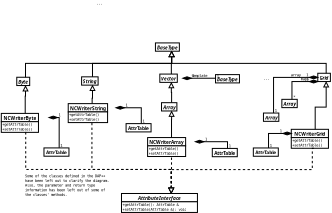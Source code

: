 <?xml version="1.0"?>
<diagram xmlns:dia="http://www.lysator.liu.se/~alla/dia/">
  <diagramdata>
    <attribute name="background">
      <color val="#ffffff"/>
    </attribute>
    <attribute name="paper">
      <composite type="paper">
        <attribute name="name">
          <string>#Letter#</string>
        </attribute>
        <attribute name="tmargin">
          <real val="2.54"/>
        </attribute>
        <attribute name="bmargin">
          <real val="2.54"/>
        </attribute>
        <attribute name="lmargin">
          <real val="2.54"/>
        </attribute>
        <attribute name="rmargin">
          <real val="2.54"/>
        </attribute>
        <attribute name="is_portrait">
          <boolean val="true"/>
        </attribute>
        <attribute name="scaling">
          <real val="0.289"/>
        </attribute>
        <attribute name="fitto">
          <boolean val="true"/>
        </attribute>
        <attribute name="fitwidth">
          <int val="1"/>
        </attribute>
        <attribute name="fitheight">
          <int val="1"/>
        </attribute>
      </composite>
    </attribute>
    <attribute name="grid">
      <composite type="grid">
        <attribute name="width_x">
          <real val="1"/>
        </attribute>
        <attribute name="width_y">
          <real val="1"/>
        </attribute>
        <attribute name="visible_x">
          <int val="1"/>
        </attribute>
        <attribute name="visible_y">
          <int val="1"/>
        </attribute>
      </composite>
    </attribute>
    <attribute name="guides">
      <composite type="guides">
        <attribute name="hguides"/>
        <attribute name="vguides"/>
      </composite>
    </attribute>
  </diagramdata>
  <layer name="Background" visible="true">
    <object type="UML - Class" version="0" id="O0">
      <attribute name="obj_pos">
        <point val="21.665,4.246"/>
      </attribute>
      <attribute name="obj_bb">
        <rectangle val="21.615,4.196;27.181,5.696"/>
      </attribute>
      <attribute name="elem_corner">
        <point val="21.665,4.246"/>
      </attribute>
      <attribute name="elem_width">
        <real val="5.466"/>
      </attribute>
      <attribute name="elem_height">
        <real val="1.4"/>
      </attribute>
      <attribute name="name">
        <string>#BaseType#</string>
      </attribute>
      <attribute name="stereotype">
        <string/>
      </attribute>
      <attribute name="abstract">
        <boolean val="true"/>
      </attribute>
      <attribute name="suppress_attributes">
        <boolean val="false"/>
      </attribute>
      <attribute name="suppress_operations">
        <boolean val="false"/>
      </attribute>
      <attribute name="visible_attributes">
        <boolean val="false"/>
      </attribute>
      <attribute name="visible_operations">
        <boolean val="false"/>
      </attribute>
      <attribute name="attributes"/>
      <attribute name="operations"/>
      <attribute name="template">
        <boolean val="false"/>
      </attribute>
      <attribute name="templates"/>
    </object>
    <object type="UML - Class" version="0" id="O1">
      <attribute name="obj_pos">
        <point val="-1.743,10.041"/>
      </attribute>
      <attribute name="obj_bb">
        <rectangle val="-1.793,9.991;1.258,11.491"/>
      </attribute>
      <attribute name="elem_corner">
        <point val="-1.743,10.041"/>
      </attribute>
      <attribute name="elem_width">
        <real val="2.951"/>
      </attribute>
      <attribute name="elem_height">
        <real val="1.4"/>
      </attribute>
      <attribute name="name">
        <string>#Byte#</string>
      </attribute>
      <attribute name="stereotype">
        <string/>
      </attribute>
      <attribute name="abstract">
        <boolean val="true"/>
      </attribute>
      <attribute name="suppress_attributes">
        <boolean val="false"/>
      </attribute>
      <attribute name="suppress_operations">
        <boolean val="false"/>
      </attribute>
      <attribute name="visible_attributes">
        <boolean val="false"/>
      </attribute>
      <attribute name="visible_operations">
        <boolean val="false"/>
      </attribute>
      <attribute name="attributes"/>
      <attribute name="operations"/>
      <attribute name="template">
        <boolean val="false"/>
      </attribute>
      <attribute name="templates"/>
    </object>
    <object type="UML - Class" version="0" id="O2">
      <attribute name="obj_pos">
        <point val="9.201,9.971"/>
      </attribute>
      <attribute name="obj_bb">
        <rectangle val="9.151,9.921;12.929,11.421"/>
      </attribute>
      <attribute name="elem_corner">
        <point val="9.201,9.971"/>
      </attribute>
      <attribute name="elem_width">
        <real val="3.679"/>
      </attribute>
      <attribute name="elem_height">
        <real val="1.4"/>
      </attribute>
      <attribute name="name">
        <string>#String#</string>
      </attribute>
      <attribute name="stereotype">
        <string/>
      </attribute>
      <attribute name="abstract">
        <boolean val="true"/>
      </attribute>
      <attribute name="suppress_attributes">
        <boolean val="false"/>
      </attribute>
      <attribute name="suppress_operations">
        <boolean val="false"/>
      </attribute>
      <attribute name="visible_attributes">
        <boolean val="false"/>
      </attribute>
      <attribute name="visible_operations">
        <boolean val="false"/>
      </attribute>
      <attribute name="attributes"/>
      <attribute name="operations"/>
      <attribute name="template">
        <boolean val="false"/>
      </attribute>
      <attribute name="templates"/>
    </object>
    <object type="UML - Class" version="0" id="O3">
      <attribute name="obj_pos">
        <point val="22.692,14.334"/>
      </attribute>
      <attribute name="obj_bb">
        <rectangle val="22.642,14.284;26.148,15.784"/>
      </attribute>
      <attribute name="elem_corner">
        <point val="22.692,14.334"/>
      </attribute>
      <attribute name="elem_width">
        <real val="3.406"/>
      </attribute>
      <attribute name="elem_height">
        <real val="1.4"/>
      </attribute>
      <attribute name="name">
        <string>#Array#</string>
      </attribute>
      <attribute name="stereotype">
        <string/>
      </attribute>
      <attribute name="abstract">
        <boolean val="true"/>
      </attribute>
      <attribute name="suppress_attributes">
        <boolean val="false"/>
      </attribute>
      <attribute name="suppress_operations">
        <boolean val="false"/>
      </attribute>
      <attribute name="visible_attributes">
        <boolean val="false"/>
      </attribute>
      <attribute name="visible_operations">
        <boolean val="false"/>
      </attribute>
      <attribute name="attributes"/>
      <attribute name="operations"/>
      <attribute name="template">
        <boolean val="false"/>
      </attribute>
      <attribute name="templates"/>
    </object>
    <object type="UML - Class" version="0" id="O4">
      <attribute name="obj_pos">
        <point val="31.81,9.596"/>
      </attribute>
      <attribute name="obj_bb">
        <rectangle val="31.76,9.546;37.326,11.046"/>
      </attribute>
      <attribute name="elem_corner">
        <point val="31.81,9.596"/>
      </attribute>
      <attribute name="elem_width">
        <real val="5.466"/>
      </attribute>
      <attribute name="elem_height">
        <real val="1.4"/>
      </attribute>
      <attribute name="name">
        <string>#BaseType#</string>
      </attribute>
      <attribute name="stereotype">
        <string/>
      </attribute>
      <attribute name="abstract">
        <boolean val="true"/>
      </attribute>
      <attribute name="suppress_attributes">
        <boolean val="false"/>
      </attribute>
      <attribute name="suppress_operations">
        <boolean val="false"/>
      </attribute>
      <attribute name="visible_attributes">
        <boolean val="false"/>
      </attribute>
      <attribute name="visible_operations">
        <boolean val="false"/>
      </attribute>
      <attribute name="attributes"/>
      <attribute name="operations"/>
      <attribute name="template">
        <boolean val="false"/>
      </attribute>
      <attribute name="templates"/>
    </object>
    <object type="UML - Association" version="0" id="O5">
      <attribute name="obj_pos">
        <point val="26.296,10.205"/>
      </attribute>
      <attribute name="obj_bb">
        <rectangle val="24.846,8.755;33.26,11.746"/>
      </attribute>
      <attribute name="orth_points">
        <point val="26.296,10.205"/>
        <point val="31.81,10.205"/>
        <point val="31.81,10.296"/>
      </attribute>
      <attribute name="orth_orient">
        <enum val="0"/>
        <enum val="1"/>
      </attribute>
      <attribute name="name">
        <string>#template#</string>
      </attribute>
      <attribute name="direction">
        <enum val="0"/>
      </attribute>
      <attribute name="ends">
        <composite>
          <attribute name="role">
            <string/>
          </attribute>
          <attribute name="multiplicity">
            <string>#1#</string>
          </attribute>
          <attribute name="arrow">
            <boolean val="false"/>
          </attribute>
          <attribute name="aggregate">
            <enum val="2"/>
          </attribute>
        </composite>
        <composite>
          <attribute name="role">
            <string/>
          </attribute>
          <attribute name="multiplicity">
            <string>#1#</string>
          </attribute>
          <attribute name="arrow">
            <boolean val="false"/>
          </attribute>
          <attribute name="aggregate">
            <enum val="0"/>
          </attribute>
        </composite>
      </attribute>
      <connections>
        <connection handle="0" to="O15" connection="4"/>
        <connection handle="1" to="O4" connection="3"/>
      </connections>
    </object>
    <object type="UML - Class" version="0" id="O6">
      <attribute name="obj_pos">
        <point val="49.069,9.367"/>
      </attribute>
      <attribute name="obj_bb">
        <rectangle val="49.019,9.317;51.949,10.817"/>
      </attribute>
      <attribute name="elem_corner">
        <point val="49.069,9.367"/>
      </attribute>
      <attribute name="elem_width">
        <real val="2.83"/>
      </attribute>
      <attribute name="elem_height">
        <real val="1.4"/>
      </attribute>
      <attribute name="name">
        <string>#Grid#</string>
      </attribute>
      <attribute name="stereotype">
        <string/>
      </attribute>
      <attribute name="abstract">
        <boolean val="true"/>
      </attribute>
      <attribute name="suppress_attributes">
        <boolean val="false"/>
      </attribute>
      <attribute name="suppress_operations">
        <boolean val="false"/>
      </attribute>
      <attribute name="visible_attributes">
        <boolean val="false"/>
      </attribute>
      <attribute name="visible_operations">
        <boolean val="false"/>
      </attribute>
      <attribute name="attributes"/>
      <attribute name="operations"/>
      <attribute name="template">
        <boolean val="false"/>
      </attribute>
      <attribute name="templates"/>
    </object>
    <object type="UML - Class" version="0" id="O7">
      <attribute name="obj_pos">
        <point val="39.899,16.082"/>
      </attribute>
      <attribute name="obj_bb">
        <rectangle val="39.849,16.032;43.355,17.532"/>
      </attribute>
      <attribute name="elem_corner">
        <point val="39.899,16.082"/>
      </attribute>
      <attribute name="elem_width">
        <real val="3.406"/>
      </attribute>
      <attribute name="elem_height">
        <real val="1.4"/>
      </attribute>
      <attribute name="name">
        <string>#Array#</string>
      </attribute>
      <attribute name="stereotype">
        <string/>
      </attribute>
      <attribute name="abstract">
        <boolean val="true"/>
      </attribute>
      <attribute name="suppress_attributes">
        <boolean val="false"/>
      </attribute>
      <attribute name="suppress_operations">
        <boolean val="false"/>
      </attribute>
      <attribute name="visible_attributes">
        <boolean val="false"/>
      </attribute>
      <attribute name="visible_operations">
        <boolean val="false"/>
      </attribute>
      <attribute name="attributes"/>
      <attribute name="operations"/>
      <attribute name="template">
        <boolean val="false"/>
      </attribute>
      <attribute name="templates"/>
    </object>
    <object type="UML - Association" version="0" id="O8">
      <attribute name="obj_pos">
        <point val="49.069,10.067"/>
      </attribute>
      <attribute name="obj_bb">
        <rectangle val="40.152,8.617;50.519,17.532"/>
      </attribute>
      <attribute name="orth_points">
        <point val="49.069,10.067"/>
        <point val="41.602,10.067"/>
        <point val="41.602,16.082"/>
      </attribute>
      <attribute name="orth_orient">
        <enum val="0"/>
        <enum val="1"/>
      </attribute>
      <attribute name="name">
        <string>#array#</string>
      </attribute>
      <attribute name="direction">
        <enum val="0"/>
      </attribute>
      <attribute name="ends">
        <composite>
          <attribute name="role">
            <string/>
          </attribute>
          <attribute name="multiplicity">
            <string>#1#</string>
          </attribute>
          <attribute name="arrow">
            <boolean val="false"/>
          </attribute>
          <attribute name="aggregate">
            <enum val="2"/>
          </attribute>
        </composite>
        <composite>
          <attribute name="role">
            <string/>
          </attribute>
          <attribute name="multiplicity">
            <string>#1#</string>
          </attribute>
          <attribute name="arrow">
            <boolean val="false"/>
          </attribute>
          <attribute name="aggregate">
            <enum val="0"/>
          </attribute>
        </composite>
      </attribute>
      <connections>
        <connection handle="0" to="O6" connection="3"/>
        <connection handle="1" to="O7" connection="1"/>
      </connections>
    </object>
    <object type="UML - Class" version="0" id="O9">
      <attribute name="obj_pos">
        <point val="43.006,13.769"/>
      </attribute>
      <attribute name="obj_bb">
        <rectangle val="42.956,13.719;46.462,15.219"/>
      </attribute>
      <attribute name="elem_corner">
        <point val="43.006,13.769"/>
      </attribute>
      <attribute name="elem_width">
        <real val="3.406"/>
      </attribute>
      <attribute name="elem_height">
        <real val="1.4"/>
      </attribute>
      <attribute name="name">
        <string>#Array#</string>
      </attribute>
      <attribute name="stereotype">
        <string/>
      </attribute>
      <attribute name="abstract">
        <boolean val="true"/>
      </attribute>
      <attribute name="suppress_attributes">
        <boolean val="false"/>
      </attribute>
      <attribute name="suppress_operations">
        <boolean val="false"/>
      </attribute>
      <attribute name="visible_attributes">
        <boolean val="false"/>
      </attribute>
      <attribute name="visible_operations">
        <boolean val="false"/>
      </attribute>
      <attribute name="attributes"/>
      <attribute name="operations"/>
      <attribute name="template">
        <boolean val="false"/>
      </attribute>
      <attribute name="templates"/>
    </object>
    <object type="UML - Association" version="0" id="O10">
      <attribute name="obj_pos">
        <point val="49.069,10.767"/>
      </attribute>
      <attribute name="obj_bb">
        <rectangle val="43.259,9.317;50.519,15.219"/>
      </attribute>
      <attribute name="orth_points">
        <point val="49.069,10.767"/>
        <point val="44.709,10.767"/>
        <point val="44.709,13.769"/>
      </attribute>
      <attribute name="orth_orient">
        <enum val="0"/>
        <enum val="1"/>
      </attribute>
      <attribute name="name">
        <string>#maps#</string>
      </attribute>
      <attribute name="direction">
        <enum val="0"/>
      </attribute>
      <attribute name="ends">
        <composite>
          <attribute name="role">
            <string/>
          </attribute>
          <attribute name="multiplicity">
            <string>#1#</string>
          </attribute>
          <attribute name="arrow">
            <boolean val="false"/>
          </attribute>
          <attribute name="aggregate">
            <enum val="2"/>
          </attribute>
        </composite>
        <composite>
          <attribute name="role">
            <string/>
          </attribute>
          <attribute name="multiplicity">
            <string>#*#</string>
          </attribute>
          <attribute name="arrow">
            <boolean val="false"/>
          </attribute>
          <attribute name="aggregate">
            <enum val="0"/>
          </attribute>
        </composite>
      </attribute>
      <connections>
        <connection handle="0" to="O6" connection="5"/>
        <connection handle="1" to="O9" connection="1"/>
      </connections>
    </object>
    <object type="UML - Generalization" version="0" id="O11">
      <attribute name="obj_pos">
        <point val="24.398,5.646"/>
      </attribute>
      <attribute name="obj_bb">
        <rectangle val="-1.118,4.796;25.248,10.891"/>
      </attribute>
      <attribute name="orth_points">
        <point val="24.398,5.646"/>
        <point val="24.398,7.7"/>
        <point val="-0.268,7.7"/>
        <point val="-0.268,10.041"/>
      </attribute>
      <attribute name="orth_orient">
        <enum val="1"/>
        <enum val="0"/>
        <enum val="1"/>
      </attribute>
      <attribute name="name">
        <string/>
      </attribute>
      <attribute name="stereotype">
        <string/>
      </attribute>
      <connections>
        <connection handle="0" to="O0" connection="6"/>
        <connection handle="1" to="O1" connection="1"/>
      </connections>
    </object>
    <object type="UML - Generalization" version="0" id="O12">
      <attribute name="obj_pos">
        <point val="24.398,5.646"/>
      </attribute>
      <attribute name="obj_bb">
        <rectangle val="10.19,4.796;25.248,10.821"/>
      </attribute>
      <attribute name="orth_points">
        <point val="24.398,5.646"/>
        <point val="24.398,7.7"/>
        <point val="11.04,7.7"/>
        <point val="11.04,9.971"/>
      </attribute>
      <attribute name="orth_orient">
        <enum val="1"/>
        <enum val="0"/>
        <enum val="1"/>
      </attribute>
      <attribute name="name">
        <string/>
      </attribute>
      <attribute name="stereotype">
        <string/>
      </attribute>
      <connections>
        <connection handle="0" to="O0" connection="6"/>
        <connection handle="1" to="O2" connection="1"/>
      </connections>
    </object>
    <object type="UML - Generalization" version="0" id="O13">
      <attribute name="obj_pos">
        <point val="24.398,5.646"/>
      </attribute>
      <attribute name="obj_bb">
        <rectangle val="23.5,4.796;25.248,10.355"/>
      </attribute>
      <attribute name="orth_points">
        <point val="24.398,5.646"/>
        <point val="24.398,7.7"/>
        <point val="24.35,7.7"/>
        <point val="24.35,9.505"/>
      </attribute>
      <attribute name="orth_orient">
        <enum val="1"/>
        <enum val="0"/>
        <enum val="1"/>
      </attribute>
      <attribute name="name">
        <string/>
      </attribute>
      <attribute name="stereotype">
        <string/>
      </attribute>
      <connections>
        <connection handle="0" to="O0" connection="6"/>
        <connection handle="1" to="O15" connection="1"/>
      </connections>
    </object>
    <object type="UML - Generalization" version="0" id="O14">
      <attribute name="obj_pos">
        <point val="24.398,5.646"/>
      </attribute>
      <attribute name="obj_bb">
        <rectangle val="23.548,4.796;51.334,10.217"/>
      </attribute>
      <attribute name="orth_points">
        <point val="24.398,5.646"/>
        <point val="24.398,7.7"/>
        <point val="50.484,7.7"/>
        <point val="50.484,9.367"/>
      </attribute>
      <attribute name="orth_orient">
        <enum val="1"/>
        <enum val="0"/>
        <enum val="1"/>
      </attribute>
      <attribute name="name">
        <string/>
      </attribute>
      <attribute name="stereotype">
        <string/>
      </attribute>
      <connections>
        <connection handle="0" to="O0" connection="6"/>
        <connection handle="1" to="O6" connection="1"/>
      </connections>
    </object>
    <object type="UML - Class" version="0" id="O15">
      <attribute name="obj_pos">
        <point val="22.405,9.505"/>
      </attribute>
      <attribute name="obj_bb">
        <rectangle val="22.355,9.455;26.346,10.955"/>
      </attribute>
      <attribute name="elem_corner">
        <point val="22.405,9.505"/>
      </attribute>
      <attribute name="elem_width">
        <real val="3.891"/>
      </attribute>
      <attribute name="elem_height">
        <real val="1.4"/>
      </attribute>
      <attribute name="name">
        <string>#Vector#</string>
      </attribute>
      <attribute name="stereotype">
        <string/>
      </attribute>
      <attribute name="abstract">
        <boolean val="true"/>
      </attribute>
      <attribute name="suppress_attributes">
        <boolean val="false"/>
      </attribute>
      <attribute name="suppress_operations">
        <boolean val="false"/>
      </attribute>
      <attribute name="visible_attributes">
        <boolean val="false"/>
      </attribute>
      <attribute name="visible_operations">
        <boolean val="false"/>
      </attribute>
      <attribute name="attributes"/>
      <attribute name="operations"/>
      <attribute name="template">
        <boolean val="false"/>
      </attribute>
      <attribute name="templates"/>
    </object>
    <object type="UML - Generalization" version="0" id="O16">
      <attribute name="obj_pos">
        <point val="24.35,10.905"/>
      </attribute>
      <attribute name="obj_bb">
        <rectangle val="23.5,10.055;25.245,15.184"/>
      </attribute>
      <attribute name="orth_points">
        <point val="24.35,10.905"/>
        <point val="24.35,12.592"/>
        <point val="24.395,12.592"/>
        <point val="24.395,14.334"/>
      </attribute>
      <attribute name="orth_orient">
        <enum val="1"/>
        <enum val="0"/>
        <enum val="1"/>
      </attribute>
      <attribute name="name">
        <string/>
      </attribute>
      <attribute name="stereotype">
        <string/>
      </attribute>
      <connections>
        <connection handle="0" to="O15" connection="6"/>
        <connection handle="1" to="O3" connection="1"/>
      </connections>
    </object>
    <object type="UML - Class" version="0" id="O17">
      <attribute name="obj_pos">
        <point val="15.935,29.662"/>
      </attribute>
      <attribute name="obj_bb">
        <rectangle val="15.885,29.612;32.784,32.912"/>
      </attribute>
      <attribute name="elem_corner">
        <point val="15.935,29.662"/>
      </attribute>
      <attribute name="elem_width">
        <real val="16.798"/>
      </attribute>
      <attribute name="elem_height">
        <real val="3.2"/>
      </attribute>
      <attribute name="name">
        <string>#AttributeInterface#</string>
      </attribute>
      <attribute name="stereotype">
        <string/>
      </attribute>
      <attribute name="abstract">
        <boolean val="true"/>
      </attribute>
      <attribute name="suppress_attributes">
        <boolean val="false"/>
      </attribute>
      <attribute name="suppress_operations">
        <boolean val="false"/>
      </attribute>
      <attribute name="visible_attributes">
        <boolean val="false"/>
      </attribute>
      <attribute name="visible_operations">
        <boolean val="true"/>
      </attribute>
      <attribute name="attributes"/>
      <attribute name="operations">
        <composite type="umloperation">
          <attribute name="name">
            <string>#getAttrTable#</string>
          </attribute>
          <attribute name="type">
            <string>#AttrTable &amp;#</string>
          </attribute>
          <attribute name="visibility">
            <enum val="0"/>
          </attribute>
          <attribute name="abstract">
            <boolean val="true"/>
          </attribute>
          <attribute name="class_scope">
            <boolean val="false"/>
          </attribute>
          <attribute name="parameters"/>
        </composite>
        <composite type="umloperation">
          <attribute name="name">
            <string>#setAttrTable#</string>
          </attribute>
          <attribute name="type">
            <string>#void#</string>
          </attribute>
          <attribute name="visibility">
            <enum val="0"/>
          </attribute>
          <attribute name="abstract">
            <boolean val="true"/>
          </attribute>
          <attribute name="class_scope">
            <boolean val="false"/>
          </attribute>
          <attribute name="parameters">
            <composite type="umlparameter">
              <attribute name="name">
                <string>##</string>
              </attribute>
              <attribute name="type">
                <string>#AttrTable &amp;#</string>
              </attribute>
              <attribute name="value">
                <string/>
              </attribute>
              <attribute name="kind">
                <enum val="0"/>
              </attribute>
            </composite>
          </attribute>
        </composite>
      </attribute>
      <attribute name="template">
        <boolean val="false"/>
      </attribute>
      <attribute name="templates"/>
    </object>
    <object type="UML - Class" version="0" id="O18">
      <attribute name="obj_pos">
        <point val="-4.354,16.143"/>
      </attribute>
      <attribute name="obj_bb">
        <rectangle val="-4.404,16.093;3.768,19.393"/>
      </attribute>
      <attribute name="elem_corner">
        <point val="-4.354,16.143"/>
      </attribute>
      <attribute name="elem_width">
        <real val="8.072"/>
      </attribute>
      <attribute name="elem_height">
        <real val="3.2"/>
      </attribute>
      <attribute name="name">
        <string>#NCWriterByte#</string>
      </attribute>
      <attribute name="stereotype">
        <string/>
      </attribute>
      <attribute name="abstract">
        <boolean val="false"/>
      </attribute>
      <attribute name="suppress_attributes">
        <boolean val="false"/>
      </attribute>
      <attribute name="suppress_operations">
        <boolean val="false"/>
      </attribute>
      <attribute name="visible_attributes">
        <boolean val="false"/>
      </attribute>
      <attribute name="visible_operations">
        <boolean val="true"/>
      </attribute>
      <attribute name="attributes"/>
      <attribute name="operations">
        <composite type="umloperation">
          <attribute name="name">
            <string>#getAttrTable#</string>
          </attribute>
          <attribute name="type">
            <string/>
          </attribute>
          <attribute name="visibility">
            <enum val="0"/>
          </attribute>
          <attribute name="abstract">
            <boolean val="false"/>
          </attribute>
          <attribute name="class_scope">
            <boolean val="false"/>
          </attribute>
          <attribute name="parameters"/>
        </composite>
        <composite type="umloperation">
          <attribute name="name">
            <string>#setAttrTable#</string>
          </attribute>
          <attribute name="type">
            <string/>
          </attribute>
          <attribute name="visibility">
            <enum val="0"/>
          </attribute>
          <attribute name="abstract">
            <boolean val="false"/>
          </attribute>
          <attribute name="class_scope">
            <boolean val="false"/>
          </attribute>
          <attribute name="parameters"/>
        </composite>
      </attribute>
      <attribute name="template">
        <boolean val="false"/>
      </attribute>
      <attribute name="templates"/>
    </object>
    <object type="UML - Generalization" version="0" id="O19">
      <attribute name="obj_pos">
        <point val="-0.268,11.441"/>
      </attribute>
      <attribute name="obj_bb">
        <rectangle val="-1.168,10.591;0.582,16.993"/>
      </attribute>
      <attribute name="orth_points">
        <point val="-0.268,11.441"/>
        <point val="-0.268,13.228"/>
        <point val="-0.318,13.228"/>
        <point val="-0.318,16.143"/>
      </attribute>
      <attribute name="orth_orient">
        <enum val="1"/>
        <enum val="0"/>
        <enum val="1"/>
      </attribute>
      <attribute name="name">
        <string/>
      </attribute>
      <attribute name="stereotype">
        <string/>
      </attribute>
      <connections>
        <connection handle="0" to="O1" connection="6"/>
        <connection handle="1" to="O18" connection="1"/>
      </connections>
    </object>
    <object type="UML - Class" version="0" id="O20">
      <attribute name="obj_pos">
        <point val="6.944,14.493"/>
      </attribute>
      <attribute name="obj_bb">
        <rectangle val="6.894,14.443;15.066,17.743"/>
      </attribute>
      <attribute name="elem_corner">
        <point val="6.944,14.493"/>
      </attribute>
      <attribute name="elem_width">
        <real val="8.072"/>
      </attribute>
      <attribute name="elem_height">
        <real val="3.2"/>
      </attribute>
      <attribute name="name">
        <string>#NCWriterString#</string>
      </attribute>
      <attribute name="stereotype">
        <string/>
      </attribute>
      <attribute name="abstract">
        <boolean val="false"/>
      </attribute>
      <attribute name="suppress_attributes">
        <boolean val="false"/>
      </attribute>
      <attribute name="suppress_operations">
        <boolean val="false"/>
      </attribute>
      <attribute name="visible_attributes">
        <boolean val="false"/>
      </attribute>
      <attribute name="visible_operations">
        <boolean val="true"/>
      </attribute>
      <attribute name="attributes"/>
      <attribute name="operations">
        <composite type="umloperation">
          <attribute name="name">
            <string>#getAttrTable#</string>
          </attribute>
          <attribute name="type">
            <string/>
          </attribute>
          <attribute name="visibility">
            <enum val="0"/>
          </attribute>
          <attribute name="abstract">
            <boolean val="false"/>
          </attribute>
          <attribute name="class_scope">
            <boolean val="false"/>
          </attribute>
          <attribute name="parameters"/>
        </composite>
        <composite type="umloperation">
          <attribute name="name">
            <string>#setAttrTable#</string>
          </attribute>
          <attribute name="type">
            <string/>
          </attribute>
          <attribute name="visibility">
            <enum val="0"/>
          </attribute>
          <attribute name="abstract">
            <boolean val="false"/>
          </attribute>
          <attribute name="class_scope">
            <boolean val="false"/>
          </attribute>
          <attribute name="parameters"/>
        </composite>
      </attribute>
      <attribute name="template">
        <boolean val="false"/>
      </attribute>
      <attribute name="templates"/>
    </object>
    <object type="UML - Class" version="0" id="O21">
      <attribute name="obj_pos">
        <point val="20.344,20.221"/>
      </attribute>
      <attribute name="obj_bb">
        <rectangle val="20.294,20.171;28.466,23.471"/>
      </attribute>
      <attribute name="elem_corner">
        <point val="20.344,20.221"/>
      </attribute>
      <attribute name="elem_width">
        <real val="8.072"/>
      </attribute>
      <attribute name="elem_height">
        <real val="3.2"/>
      </attribute>
      <attribute name="name">
        <string>#NCWriterArray#</string>
      </attribute>
      <attribute name="stereotype">
        <string/>
      </attribute>
      <attribute name="abstract">
        <boolean val="false"/>
      </attribute>
      <attribute name="suppress_attributes">
        <boolean val="false"/>
      </attribute>
      <attribute name="suppress_operations">
        <boolean val="false"/>
      </attribute>
      <attribute name="visible_attributes">
        <boolean val="false"/>
      </attribute>
      <attribute name="visible_operations">
        <boolean val="true"/>
      </attribute>
      <attribute name="attributes"/>
      <attribute name="operations">
        <composite type="umloperation">
          <attribute name="name">
            <string>#getAttrTable#</string>
          </attribute>
          <attribute name="type">
            <string/>
          </attribute>
          <attribute name="visibility">
            <enum val="0"/>
          </attribute>
          <attribute name="abstract">
            <boolean val="false"/>
          </attribute>
          <attribute name="class_scope">
            <boolean val="false"/>
          </attribute>
          <attribute name="parameters"/>
        </composite>
        <composite type="umloperation">
          <attribute name="name">
            <string>#setAttrTable#</string>
          </attribute>
          <attribute name="type">
            <string/>
          </attribute>
          <attribute name="visibility">
            <enum val="0"/>
          </attribute>
          <attribute name="abstract">
            <boolean val="false"/>
          </attribute>
          <attribute name="class_scope">
            <boolean val="false"/>
          </attribute>
          <attribute name="parameters"/>
        </composite>
      </attribute>
      <attribute name="template">
        <boolean val="false"/>
      </attribute>
      <attribute name="templates"/>
    </object>
    <object type="UML - Generalization" version="0" id="O22">
      <attribute name="obj_pos">
        <point val="11.04,11.371"/>
      </attribute>
      <attribute name="obj_bb">
        <rectangle val="10.13,10.521;11.89,15.343"/>
      </attribute>
      <attribute name="orth_points">
        <point val="11.04,11.371"/>
        <point val="11.04,13.582"/>
        <point val="10.98,13.582"/>
        <point val="10.98,14.493"/>
      </attribute>
      <attribute name="orth_orient">
        <enum val="1"/>
        <enum val="0"/>
        <enum val="1"/>
      </attribute>
      <attribute name="name">
        <string/>
      </attribute>
      <attribute name="stereotype">
        <string/>
      </attribute>
      <connections>
        <connection handle="0" to="O2" connection="6"/>
        <connection handle="1" to="O20" connection="1"/>
      </connections>
    </object>
    <object type="UML - Generalization" version="0" id="O23">
      <attribute name="obj_pos">
        <point val="24.395,15.734"/>
      </attribute>
      <attribute name="obj_bb">
        <rectangle val="23.53,14.884;25.245,21.071"/>
      </attribute>
      <attribute name="orth_points">
        <point val="24.395,15.734"/>
        <point val="24.395,17.118"/>
        <point val="24.38,17.118"/>
        <point val="24.38,20.221"/>
      </attribute>
      <attribute name="orth_orient">
        <enum val="1"/>
        <enum val="0"/>
        <enum val="1"/>
      </attribute>
      <attribute name="name">
        <string/>
      </attribute>
      <attribute name="stereotype">
        <string/>
      </attribute>
      <connections>
        <connection handle="0" to="O3" connection="6"/>
        <connection handle="1" to="O21" connection="1"/>
      </connections>
    </object>
    <object type="UML - Class" version="0" id="O24">
      <attribute name="obj_pos">
        <point val="31.264,22.054"/>
      </attribute>
      <attribute name="obj_bb">
        <rectangle val="31.214,22.004;36.447,23.504"/>
      </attribute>
      <attribute name="elem_corner">
        <point val="31.264,22.054"/>
      </attribute>
      <attribute name="elem_width">
        <real val="5.133"/>
      </attribute>
      <attribute name="elem_height">
        <real val="1.4"/>
      </attribute>
      <attribute name="name">
        <string>#AttrTable#</string>
      </attribute>
      <attribute name="stereotype">
        <string/>
      </attribute>
      <attribute name="abstract">
        <boolean val="false"/>
      </attribute>
      <attribute name="suppress_attributes">
        <boolean val="false"/>
      </attribute>
      <attribute name="suppress_operations">
        <boolean val="false"/>
      </attribute>
      <attribute name="visible_attributes">
        <boolean val="false"/>
      </attribute>
      <attribute name="visible_operations">
        <boolean val="false"/>
      </attribute>
      <attribute name="attributes"/>
      <attribute name="operations"/>
      <attribute name="template">
        <boolean val="false"/>
      </attribute>
      <attribute name="templates"/>
    </object>
    <object type="UML - Association" version="0" id="O25">
      <attribute name="obj_pos">
        <point val="5.415,21.97"/>
      </attribute>
      <attribute name="obj_bb">
        <rectangle val="2.268,15.393;6.865,23.57"/>
      </attribute>
      <attribute name="orth_points">
        <point val="5.415,21.97"/>
        <point val="5.415,16.843"/>
        <point val="3.718,16.843"/>
      </attribute>
      <attribute name="orth_orient">
        <enum val="1"/>
        <enum val="0"/>
      </attribute>
      <attribute name="name">
        <string/>
      </attribute>
      <attribute name="direction">
        <enum val="0"/>
      </attribute>
      <attribute name="ends">
        <composite>
          <attribute name="role">
            <string/>
          </attribute>
          <attribute name="multiplicity">
            <string>#1#</string>
          </attribute>
          <attribute name="arrow">
            <boolean val="false"/>
          </attribute>
          <attribute name="aggregate">
            <enum val="0"/>
          </attribute>
        </composite>
        <composite>
          <attribute name="role">
            <string/>
          </attribute>
          <attribute name="multiplicity">
            <string>#1#</string>
          </attribute>
          <attribute name="arrow">
            <boolean val="false"/>
          </attribute>
          <attribute name="aggregate">
            <enum val="2"/>
          </attribute>
        </composite>
      </attribute>
      <connections>
        <connection handle="0" to="O28" connection="1"/>
        <connection handle="1" to="O18" connection="4"/>
      </connections>
    </object>
    <object type="UML - Association" version="0" id="O26">
      <attribute name="obj_pos">
        <point val="19.277,17.868"/>
      </attribute>
      <attribute name="obj_bb">
        <rectangle val="13.566,13.743;20.727,19.468"/>
      </attribute>
      <attribute name="orth_points">
        <point val="19.277,17.868"/>
        <point val="19.277,15.193"/>
        <point val="15.016,15.193"/>
      </attribute>
      <attribute name="orth_orient">
        <enum val="1"/>
        <enum val="0"/>
      </attribute>
      <attribute name="name">
        <string/>
      </attribute>
      <attribute name="direction">
        <enum val="0"/>
      </attribute>
      <attribute name="ends">
        <composite>
          <attribute name="role">
            <string/>
          </attribute>
          <attribute name="multiplicity">
            <string>#1#</string>
          </attribute>
          <attribute name="arrow">
            <boolean val="false"/>
          </attribute>
          <attribute name="aggregate">
            <enum val="0"/>
          </attribute>
        </composite>
        <composite>
          <attribute name="role">
            <string/>
          </attribute>
          <attribute name="multiplicity">
            <string>#1#</string>
          </attribute>
          <attribute name="arrow">
            <boolean val="false"/>
          </attribute>
          <attribute name="aggregate">
            <enum val="2"/>
          </attribute>
        </composite>
      </attribute>
      <connections>
        <connection handle="0" to="O29" connection="1"/>
        <connection handle="1" to="O20" connection="4"/>
      </connections>
    </object>
    <object type="UML - Association" version="0" id="O27">
      <attribute name="obj_pos">
        <point val="33.83,22.054"/>
      </attribute>
      <attribute name="obj_bb">
        <rectangle val="26.966,19.471;35.28,23.654"/>
      </attribute>
      <attribute name="orth_points">
        <point val="33.83,22.054"/>
        <point val="33.83,20.921"/>
        <point val="28.416,20.921"/>
      </attribute>
      <attribute name="orth_orient">
        <enum val="1"/>
        <enum val="0"/>
      </attribute>
      <attribute name="name">
        <string/>
      </attribute>
      <attribute name="direction">
        <enum val="0"/>
      </attribute>
      <attribute name="ends">
        <composite>
          <attribute name="role">
            <string/>
          </attribute>
          <attribute name="multiplicity">
            <string>#1#</string>
          </attribute>
          <attribute name="arrow">
            <boolean val="false"/>
          </attribute>
          <attribute name="aggregate">
            <enum val="0"/>
          </attribute>
        </composite>
        <composite>
          <attribute name="role">
            <string/>
          </attribute>
          <attribute name="multiplicity">
            <string>#1#</string>
          </attribute>
          <attribute name="arrow">
            <boolean val="false"/>
          </attribute>
          <attribute name="aggregate">
            <enum val="2"/>
          </attribute>
        </composite>
      </attribute>
      <connections>
        <connection handle="0" to="O24" connection="1"/>
        <connection handle="1" to="O21" connection="4"/>
      </connections>
    </object>
    <object type="UML - Class" version="0" id="O28">
      <attribute name="obj_pos">
        <point val="2.849,21.97"/>
      </attribute>
      <attribute name="obj_bb">
        <rectangle val="2.799,21.92;8.032,23.42"/>
      </attribute>
      <attribute name="elem_corner">
        <point val="2.849,21.97"/>
      </attribute>
      <attribute name="elem_width">
        <real val="5.133"/>
      </attribute>
      <attribute name="elem_height">
        <real val="1.4"/>
      </attribute>
      <attribute name="name">
        <string>#AttrTable#</string>
      </attribute>
      <attribute name="stereotype">
        <string/>
      </attribute>
      <attribute name="abstract">
        <boolean val="false"/>
      </attribute>
      <attribute name="suppress_attributes">
        <boolean val="false"/>
      </attribute>
      <attribute name="suppress_operations">
        <boolean val="false"/>
      </attribute>
      <attribute name="visible_attributes">
        <boolean val="false"/>
      </attribute>
      <attribute name="visible_operations">
        <boolean val="false"/>
      </attribute>
      <attribute name="attributes"/>
      <attribute name="operations"/>
      <attribute name="template">
        <boolean val="false"/>
      </attribute>
      <attribute name="templates"/>
    </object>
    <object type="UML - Class" version="0" id="O29">
      <attribute name="obj_pos">
        <point val="16.71,17.868"/>
      </attribute>
      <attribute name="obj_bb">
        <rectangle val="16.66,17.818;21.893,19.318"/>
      </attribute>
      <attribute name="elem_corner">
        <point val="16.71,17.868"/>
      </attribute>
      <attribute name="elem_width">
        <real val="5.133"/>
      </attribute>
      <attribute name="elem_height">
        <real val="1.4"/>
      </attribute>
      <attribute name="name">
        <string>#AttrTable#</string>
      </attribute>
      <attribute name="stereotype">
        <string/>
      </attribute>
      <attribute name="abstract">
        <boolean val="false"/>
      </attribute>
      <attribute name="suppress_attributes">
        <boolean val="false"/>
      </attribute>
      <attribute name="suppress_operations">
        <boolean val="false"/>
      </attribute>
      <attribute name="visible_attributes">
        <boolean val="false"/>
      </attribute>
      <attribute name="visible_operations">
        <boolean val="false"/>
      </attribute>
      <attribute name="attributes"/>
      <attribute name="operations"/>
      <attribute name="template">
        <boolean val="false"/>
      </attribute>
      <attribute name="templates"/>
    </object>
    <object type="UML - Realizes" version="0" id="O30">
      <attribute name="obj_pos">
        <point val="24.334,29.662"/>
      </attribute>
      <attribute name="obj_bb">
        <rectangle val="23.485,22.571;25.231,30.512"/>
      </attribute>
      <attribute name="orth_points">
        <point val="24.334,29.662"/>
        <point val="24.334,25.605"/>
        <point val="24.381,25.605"/>
        <point val="24.381,23.421"/>
        <point val="24.38,23.421"/>
      </attribute>
      <attribute name="orth_orient">
        <enum val="1"/>
        <enum val="0"/>
        <enum val="1"/>
        <enum val="0"/>
      </attribute>
      <attribute name="name">
        <string/>
      </attribute>
      <attribute name="stereotype">
        <string/>
      </attribute>
      <connections>
        <connection handle="0" to="O17" connection="1"/>
        <connection handle="1" to="O21" connection="6"/>
      </connections>
    </object>
    <object type="UML - Realizes" version="0" id="O31">
      <attribute name="obj_pos">
        <point val="24.334,29.662"/>
      </attribute>
      <attribute name="obj_bb">
        <rectangle val="10.094,16.843;25.184,30.512"/>
      </attribute>
      <attribute name="orth_points">
        <point val="24.334,29.662"/>
        <point val="24.334,25.605"/>
        <point val="10.944,25.605"/>
        <point val="10.944,17.693"/>
        <point val="10.98,17.693"/>
      </attribute>
      <attribute name="orth_orient">
        <enum val="1"/>
        <enum val="0"/>
        <enum val="1"/>
        <enum val="0"/>
      </attribute>
      <attribute name="name">
        <string/>
      </attribute>
      <attribute name="stereotype">
        <string/>
      </attribute>
      <connections>
        <connection handle="0" to="O17" connection="1"/>
        <connection handle="1" to="O20" connection="6"/>
      </connections>
    </object>
    <object type="UML - Realizes" version="0" id="O32">
      <attribute name="obj_pos">
        <point val="24.334,29.662"/>
      </attribute>
      <attribute name="obj_bb">
        <rectangle val="-1.168,18.493;25.184,30.512"/>
      </attribute>
      <attribute name="orth_points">
        <point val="24.334,29.662"/>
        <point val="24.334,25.605"/>
        <point val="-0.23,25.605"/>
        <point val="-0.23,19.343"/>
        <point val="-0.318,19.343"/>
      </attribute>
      <attribute name="orth_orient">
        <enum val="1"/>
        <enum val="0"/>
        <enum val="1"/>
        <enum val="0"/>
      </attribute>
      <attribute name="name">
        <string/>
      </attribute>
      <attribute name="stereotype">
        <string/>
      </attribute>
      <connections>
        <connection handle="0" to="O17" connection="1"/>
        <connection handle="1" to="O18" connection="6"/>
      </connections>
    </object>
    <object type="Standard - Text" version="0" id="O33">
      <attribute name="obj_pos">
        <point val="12.217,-2.235"/>
      </attribute>
      <attribute name="obj_bb">
        <rectangle val="11.39,-2.829;13.044,-2.03"/>
      </attribute>
      <attribute name="text">
        <composite type="text">
          <attribute name="string">
            <string>#...#</string>
          </attribute>
          <attribute name="font">
            <font name="Courier"/>
          </attribute>
          <attribute name="height">
            <real val="0.8"/>
          </attribute>
          <attribute name="pos">
            <point val="12.217,-2.235"/>
          </attribute>
          <attribute name="color">
            <color val="#000000"/>
          </attribute>
          <attribute name="alignment">
            <enum val="1"/>
          </attribute>
        </composite>
      </attribute>
    </object>
    <object type="UML - Class" version="0" id="O34">
      <attribute name="obj_pos">
        <point val="44.595,18.83"/>
      </attribute>
      <attribute name="obj_bb">
        <rectangle val="44.545,18.78;52.717,22.08"/>
      </attribute>
      <attribute name="elem_corner">
        <point val="44.595,18.83"/>
      </attribute>
      <attribute name="elem_width">
        <real val="8.072"/>
      </attribute>
      <attribute name="elem_height">
        <real val="3.2"/>
      </attribute>
      <attribute name="name">
        <string>#NCWriterGrid#</string>
      </attribute>
      <attribute name="stereotype">
        <string/>
      </attribute>
      <attribute name="abstract">
        <boolean val="false"/>
      </attribute>
      <attribute name="suppress_attributes">
        <boolean val="false"/>
      </attribute>
      <attribute name="suppress_operations">
        <boolean val="false"/>
      </attribute>
      <attribute name="visible_attributes">
        <boolean val="false"/>
      </attribute>
      <attribute name="visible_operations">
        <boolean val="true"/>
      </attribute>
      <attribute name="attributes"/>
      <attribute name="operations">
        <composite type="umloperation">
          <attribute name="name">
            <string>#getAttrTable#</string>
          </attribute>
          <attribute name="type">
            <string/>
          </attribute>
          <attribute name="visibility">
            <enum val="0"/>
          </attribute>
          <attribute name="abstract">
            <boolean val="false"/>
          </attribute>
          <attribute name="class_scope">
            <boolean val="false"/>
          </attribute>
          <attribute name="parameters"/>
        </composite>
        <composite type="umloperation">
          <attribute name="name">
            <string>#setAttrTable#</string>
          </attribute>
          <attribute name="type">
            <string/>
          </attribute>
          <attribute name="visibility">
            <enum val="0"/>
          </attribute>
          <attribute name="abstract">
            <boolean val="false"/>
          </attribute>
          <attribute name="class_scope">
            <boolean val="false"/>
          </attribute>
          <attribute name="parameters"/>
        </composite>
      </attribute>
      <attribute name="template">
        <boolean val="false"/>
      </attribute>
      <attribute name="templates"/>
    </object>
    <object type="UML - Class" version="0" id="O35">
      <attribute name="obj_pos">
        <point val="38.189,21.978"/>
      </attribute>
      <attribute name="obj_bb">
        <rectangle val="38.139,21.928;43.372,23.428"/>
      </attribute>
      <attribute name="elem_corner">
        <point val="38.189,21.978"/>
      </attribute>
      <attribute name="elem_width">
        <real val="5.133"/>
      </attribute>
      <attribute name="elem_height">
        <real val="1.4"/>
      </attribute>
      <attribute name="name">
        <string>#AttrTable#</string>
      </attribute>
      <attribute name="stereotype">
        <string/>
      </attribute>
      <attribute name="abstract">
        <boolean val="false"/>
      </attribute>
      <attribute name="suppress_attributes">
        <boolean val="false"/>
      </attribute>
      <attribute name="suppress_operations">
        <boolean val="false"/>
      </attribute>
      <attribute name="visible_attributes">
        <boolean val="false"/>
      </attribute>
      <attribute name="visible_operations">
        <boolean val="false"/>
      </attribute>
      <attribute name="attributes"/>
      <attribute name="operations"/>
      <attribute name="template">
        <boolean val="false"/>
      </attribute>
      <attribute name="templates"/>
    </object>
    <object type="UML - Association" version="0" id="O36">
      <attribute name="obj_pos">
        <point val="40.755,21.978"/>
      </attribute>
      <attribute name="obj_bb">
        <rectangle val="39.305,18.08;46.045,23.578"/>
      </attribute>
      <attribute name="orth_points">
        <point val="40.755,21.978"/>
        <point val="40.755,19.53"/>
        <point val="44.595,19.53"/>
      </attribute>
      <attribute name="orth_orient">
        <enum val="1"/>
        <enum val="0"/>
      </attribute>
      <attribute name="name">
        <string/>
      </attribute>
      <attribute name="direction">
        <enum val="0"/>
      </attribute>
      <attribute name="ends">
        <composite>
          <attribute name="role">
            <string/>
          </attribute>
          <attribute name="multiplicity">
            <string>#1#</string>
          </attribute>
          <attribute name="arrow">
            <boolean val="false"/>
          </attribute>
          <attribute name="aggregate">
            <enum val="0"/>
          </attribute>
        </composite>
        <composite>
          <attribute name="role">
            <string/>
          </attribute>
          <attribute name="multiplicity">
            <string>#1#</string>
          </attribute>
          <attribute name="arrow">
            <boolean val="false"/>
          </attribute>
          <attribute name="aggregate">
            <enum val="2"/>
          </attribute>
        </composite>
      </attribute>
      <connections>
        <connection handle="0" to="O35" connection="1"/>
        <connection handle="1" to="O34" connection="3"/>
      </connections>
    </object>
    <object type="UML - Realizes" version="0" id="O37">
      <attribute name="obj_pos">
        <point val="24.334,29.662"/>
      </attribute>
      <attribute name="obj_bb">
        <rectangle val="23.485,21.18;49.481,30.512"/>
      </attribute>
      <attribute name="orth_points">
        <point val="24.334,29.662"/>
        <point val="24.334,25.629"/>
        <point val="48.144,25.629"/>
        <point val="48.144,22.03"/>
        <point val="48.631,22.03"/>
      </attribute>
      <attribute name="orth_orient">
        <enum val="1"/>
        <enum val="0"/>
        <enum val="1"/>
        <enum val="0"/>
      </attribute>
      <attribute name="name">
        <string/>
      </attribute>
      <attribute name="stereotype">
        <string/>
      </attribute>
      <connections>
        <connection handle="0" to="O17" connection="1"/>
        <connection handle="1" to="O34" connection="6"/>
      </connections>
    </object>
    <object type="UML - Generalization" version="0" id="O38">
      <attribute name="obj_pos">
        <point val="50.484,10.767"/>
      </attribute>
      <attribute name="obj_bb">
        <rectangle val="47.781,9.917;51.334,19.68"/>
      </attribute>
      <attribute name="orth_points">
        <point val="50.484,10.767"/>
        <point val="50.484,15.082"/>
        <point val="48.631,15.082"/>
        <point val="48.631,18.83"/>
      </attribute>
      <attribute name="orth_orient">
        <enum val="1"/>
        <enum val="0"/>
        <enum val="1"/>
      </attribute>
      <attribute name="name">
        <string/>
      </attribute>
      <attribute name="stereotype">
        <string/>
      </attribute>
      <connections>
        <connection handle="0" to="O6" connection="6"/>
        <connection handle="1" to="O34" connection="1"/>
      </connections>
    </object>
    <object type="Standard - Text" version="0" id="O39">
      <attribute name="obj_pos">
        <point val="40.428,10.445"/>
      </attribute>
      <attribute name="obj_bb">
        <rectangle val="39.601,9.85;41.255,10.65"/>
      </attribute>
      <attribute name="text">
        <composite type="text">
          <attribute name="string">
            <string>#...#</string>
          </attribute>
          <attribute name="font">
            <font name="Courier"/>
          </attribute>
          <attribute name="height">
            <real val="0.8"/>
          </attribute>
          <attribute name="pos">
            <point val="40.428,10.445"/>
          </attribute>
          <attribute name="color">
            <color val="#000000"/>
          </attribute>
          <attribute name="alignment">
            <enum val="1"/>
          </attribute>
        </composite>
      </attribute>
    </object>
    <object type="Standard - Text" version="0" id="O40">
      <attribute name="obj_pos">
        <point val="-0.371,26.902"/>
      </attribute>
      <attribute name="obj_bb">
        <rectangle val="-0.371,26.308;20.19,30.308"/>
      </attribute>
      <attribute name="text">
        <composite type="text">
          <attribute name="string">
            <string>#Some of the classes defined in the DAP++
have been left out to clarify the diagram.
Also, the parameter and return type
information has been left out of some of
the classes&apos; methods.#</string>
          </attribute>
          <attribute name="font">
            <font name="Courier"/>
          </attribute>
          <attribute name="height">
            <real val="0.8"/>
          </attribute>
          <attribute name="pos">
            <point val="-0.371,26.902"/>
          </attribute>
          <attribute name="color">
            <color val="#000000"/>
          </attribute>
          <attribute name="alignment">
            <enum val="0"/>
          </attribute>
        </composite>
      </attribute>
    </object>
  </layer>
</diagram>
